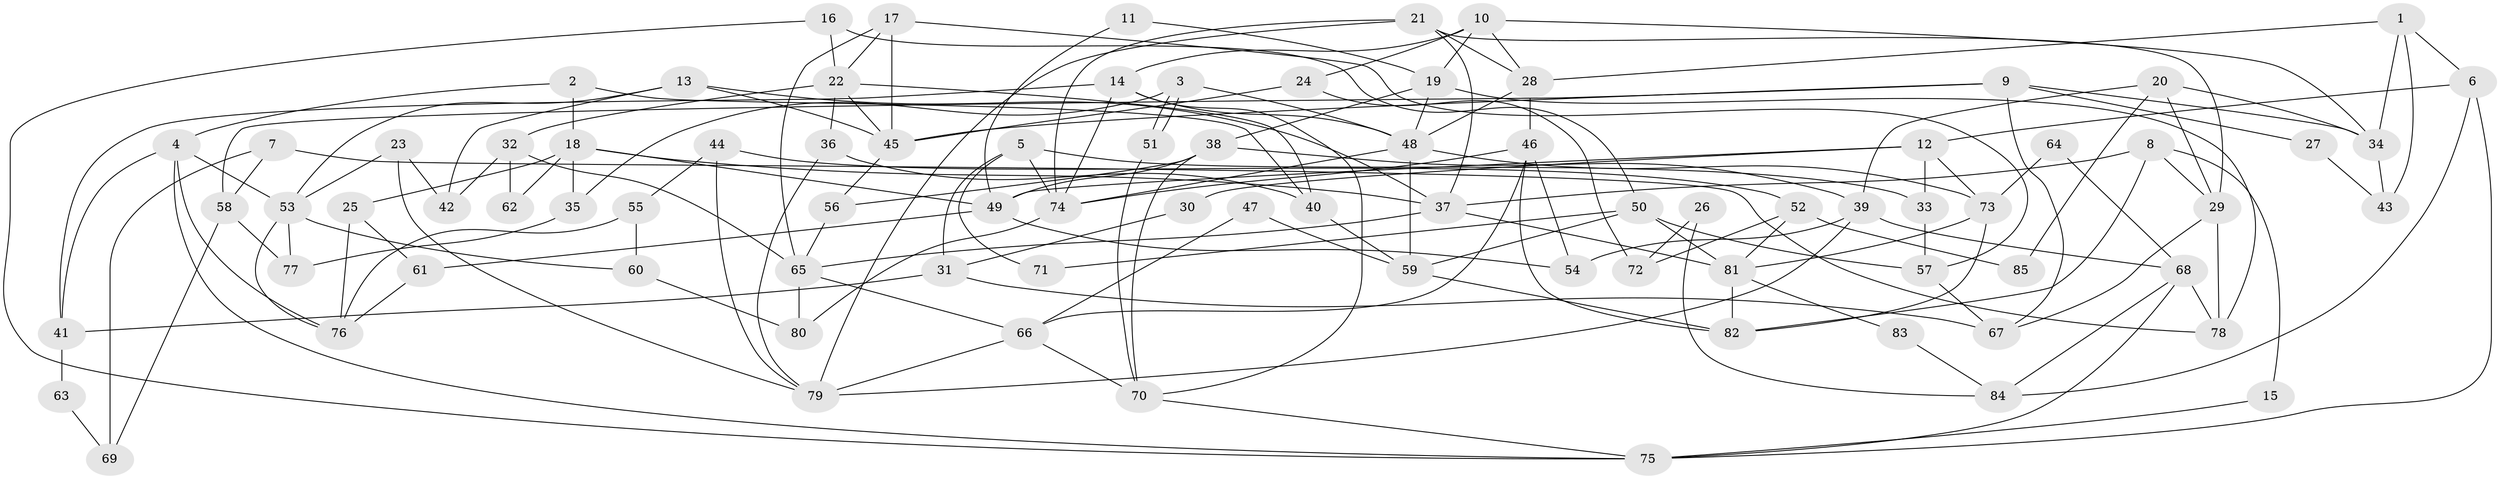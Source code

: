 // Generated by graph-tools (version 1.1) at 2025/50/03/09/25 03:50:10]
// undirected, 85 vertices, 170 edges
graph export_dot {
graph [start="1"]
  node [color=gray90,style=filled];
  1;
  2;
  3;
  4;
  5;
  6;
  7;
  8;
  9;
  10;
  11;
  12;
  13;
  14;
  15;
  16;
  17;
  18;
  19;
  20;
  21;
  22;
  23;
  24;
  25;
  26;
  27;
  28;
  29;
  30;
  31;
  32;
  33;
  34;
  35;
  36;
  37;
  38;
  39;
  40;
  41;
  42;
  43;
  44;
  45;
  46;
  47;
  48;
  49;
  50;
  51;
  52;
  53;
  54;
  55;
  56;
  57;
  58;
  59;
  60;
  61;
  62;
  63;
  64;
  65;
  66;
  67;
  68;
  69;
  70;
  71;
  72;
  73;
  74;
  75;
  76;
  77;
  78;
  79;
  80;
  81;
  82;
  83;
  84;
  85;
  1 -- 34;
  1 -- 28;
  1 -- 6;
  1 -- 43;
  2 -- 40;
  2 -- 4;
  2 -- 18;
  3 -- 48;
  3 -- 51;
  3 -- 51;
  3 -- 35;
  4 -- 75;
  4 -- 76;
  4 -- 41;
  4 -- 53;
  5 -- 74;
  5 -- 31;
  5 -- 33;
  5 -- 71;
  6 -- 12;
  6 -- 75;
  6 -- 84;
  7 -- 58;
  7 -- 78;
  7 -- 69;
  8 -- 37;
  8 -- 82;
  8 -- 15;
  8 -- 29;
  9 -- 67;
  9 -- 34;
  9 -- 27;
  9 -- 45;
  9 -- 58;
  10 -- 28;
  10 -- 19;
  10 -- 14;
  10 -- 24;
  10 -- 34;
  11 -- 19;
  11 -- 49;
  12 -- 73;
  12 -- 49;
  12 -- 30;
  12 -- 33;
  13 -- 45;
  13 -- 53;
  13 -- 37;
  13 -- 42;
  14 -- 74;
  14 -- 41;
  14 -- 48;
  14 -- 70;
  15 -- 75;
  16 -- 50;
  16 -- 75;
  16 -- 22;
  17 -- 65;
  17 -- 22;
  17 -- 45;
  17 -- 57;
  18 -- 37;
  18 -- 25;
  18 -- 35;
  18 -- 49;
  18 -- 62;
  19 -- 48;
  19 -- 78;
  19 -- 38;
  20 -- 39;
  20 -- 29;
  20 -- 34;
  20 -- 85;
  21 -- 79;
  21 -- 74;
  21 -- 28;
  21 -- 29;
  21 -- 37;
  22 -- 45;
  22 -- 32;
  22 -- 36;
  22 -- 40;
  23 -- 79;
  23 -- 42;
  23 -- 53;
  24 -- 45;
  24 -- 72;
  25 -- 61;
  25 -- 76;
  26 -- 72;
  26 -- 84;
  27 -- 43;
  28 -- 48;
  28 -- 46;
  29 -- 67;
  29 -- 78;
  30 -- 31;
  31 -- 67;
  31 -- 41;
  32 -- 65;
  32 -- 42;
  32 -- 62;
  33 -- 57;
  34 -- 43;
  35 -- 77;
  36 -- 40;
  36 -- 79;
  37 -- 65;
  37 -- 81;
  38 -- 56;
  38 -- 39;
  38 -- 49;
  38 -- 70;
  39 -- 54;
  39 -- 68;
  39 -- 79;
  40 -- 59;
  41 -- 63;
  44 -- 55;
  44 -- 79;
  44 -- 52;
  45 -- 56;
  46 -- 66;
  46 -- 54;
  46 -- 74;
  46 -- 82;
  47 -- 59;
  47 -- 66;
  48 -- 59;
  48 -- 73;
  48 -- 74;
  49 -- 54;
  49 -- 61;
  50 -- 57;
  50 -- 81;
  50 -- 59;
  50 -- 71;
  51 -- 70;
  52 -- 81;
  52 -- 72;
  52 -- 85;
  53 -- 60;
  53 -- 76;
  53 -- 77;
  55 -- 76;
  55 -- 60;
  56 -- 65;
  57 -- 67;
  58 -- 77;
  58 -- 69;
  59 -- 82;
  60 -- 80;
  61 -- 76;
  63 -- 69;
  64 -- 73;
  64 -- 68;
  65 -- 66;
  65 -- 80;
  66 -- 70;
  66 -- 79;
  68 -- 75;
  68 -- 78;
  68 -- 84;
  70 -- 75;
  73 -- 82;
  73 -- 81;
  74 -- 80;
  81 -- 82;
  81 -- 83;
  83 -- 84;
}
